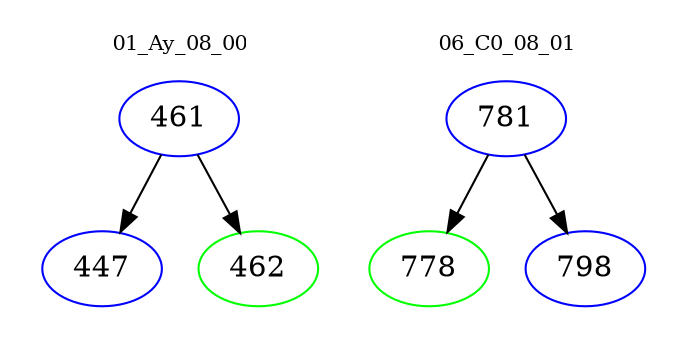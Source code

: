 digraph{
subgraph cluster_0 {
color = white
label = "01_Ay_08_00";
fontsize=10;
T0_461 [label="461", color="blue"]
T0_461 -> T0_447 [color="black"]
T0_447 [label="447", color="blue"]
T0_461 -> T0_462 [color="black"]
T0_462 [label="462", color="green"]
}
subgraph cluster_1 {
color = white
label = "06_C0_08_01";
fontsize=10;
T1_781 [label="781", color="blue"]
T1_781 -> T1_778 [color="black"]
T1_778 [label="778", color="green"]
T1_781 -> T1_798 [color="black"]
T1_798 [label="798", color="blue"]
}
}
